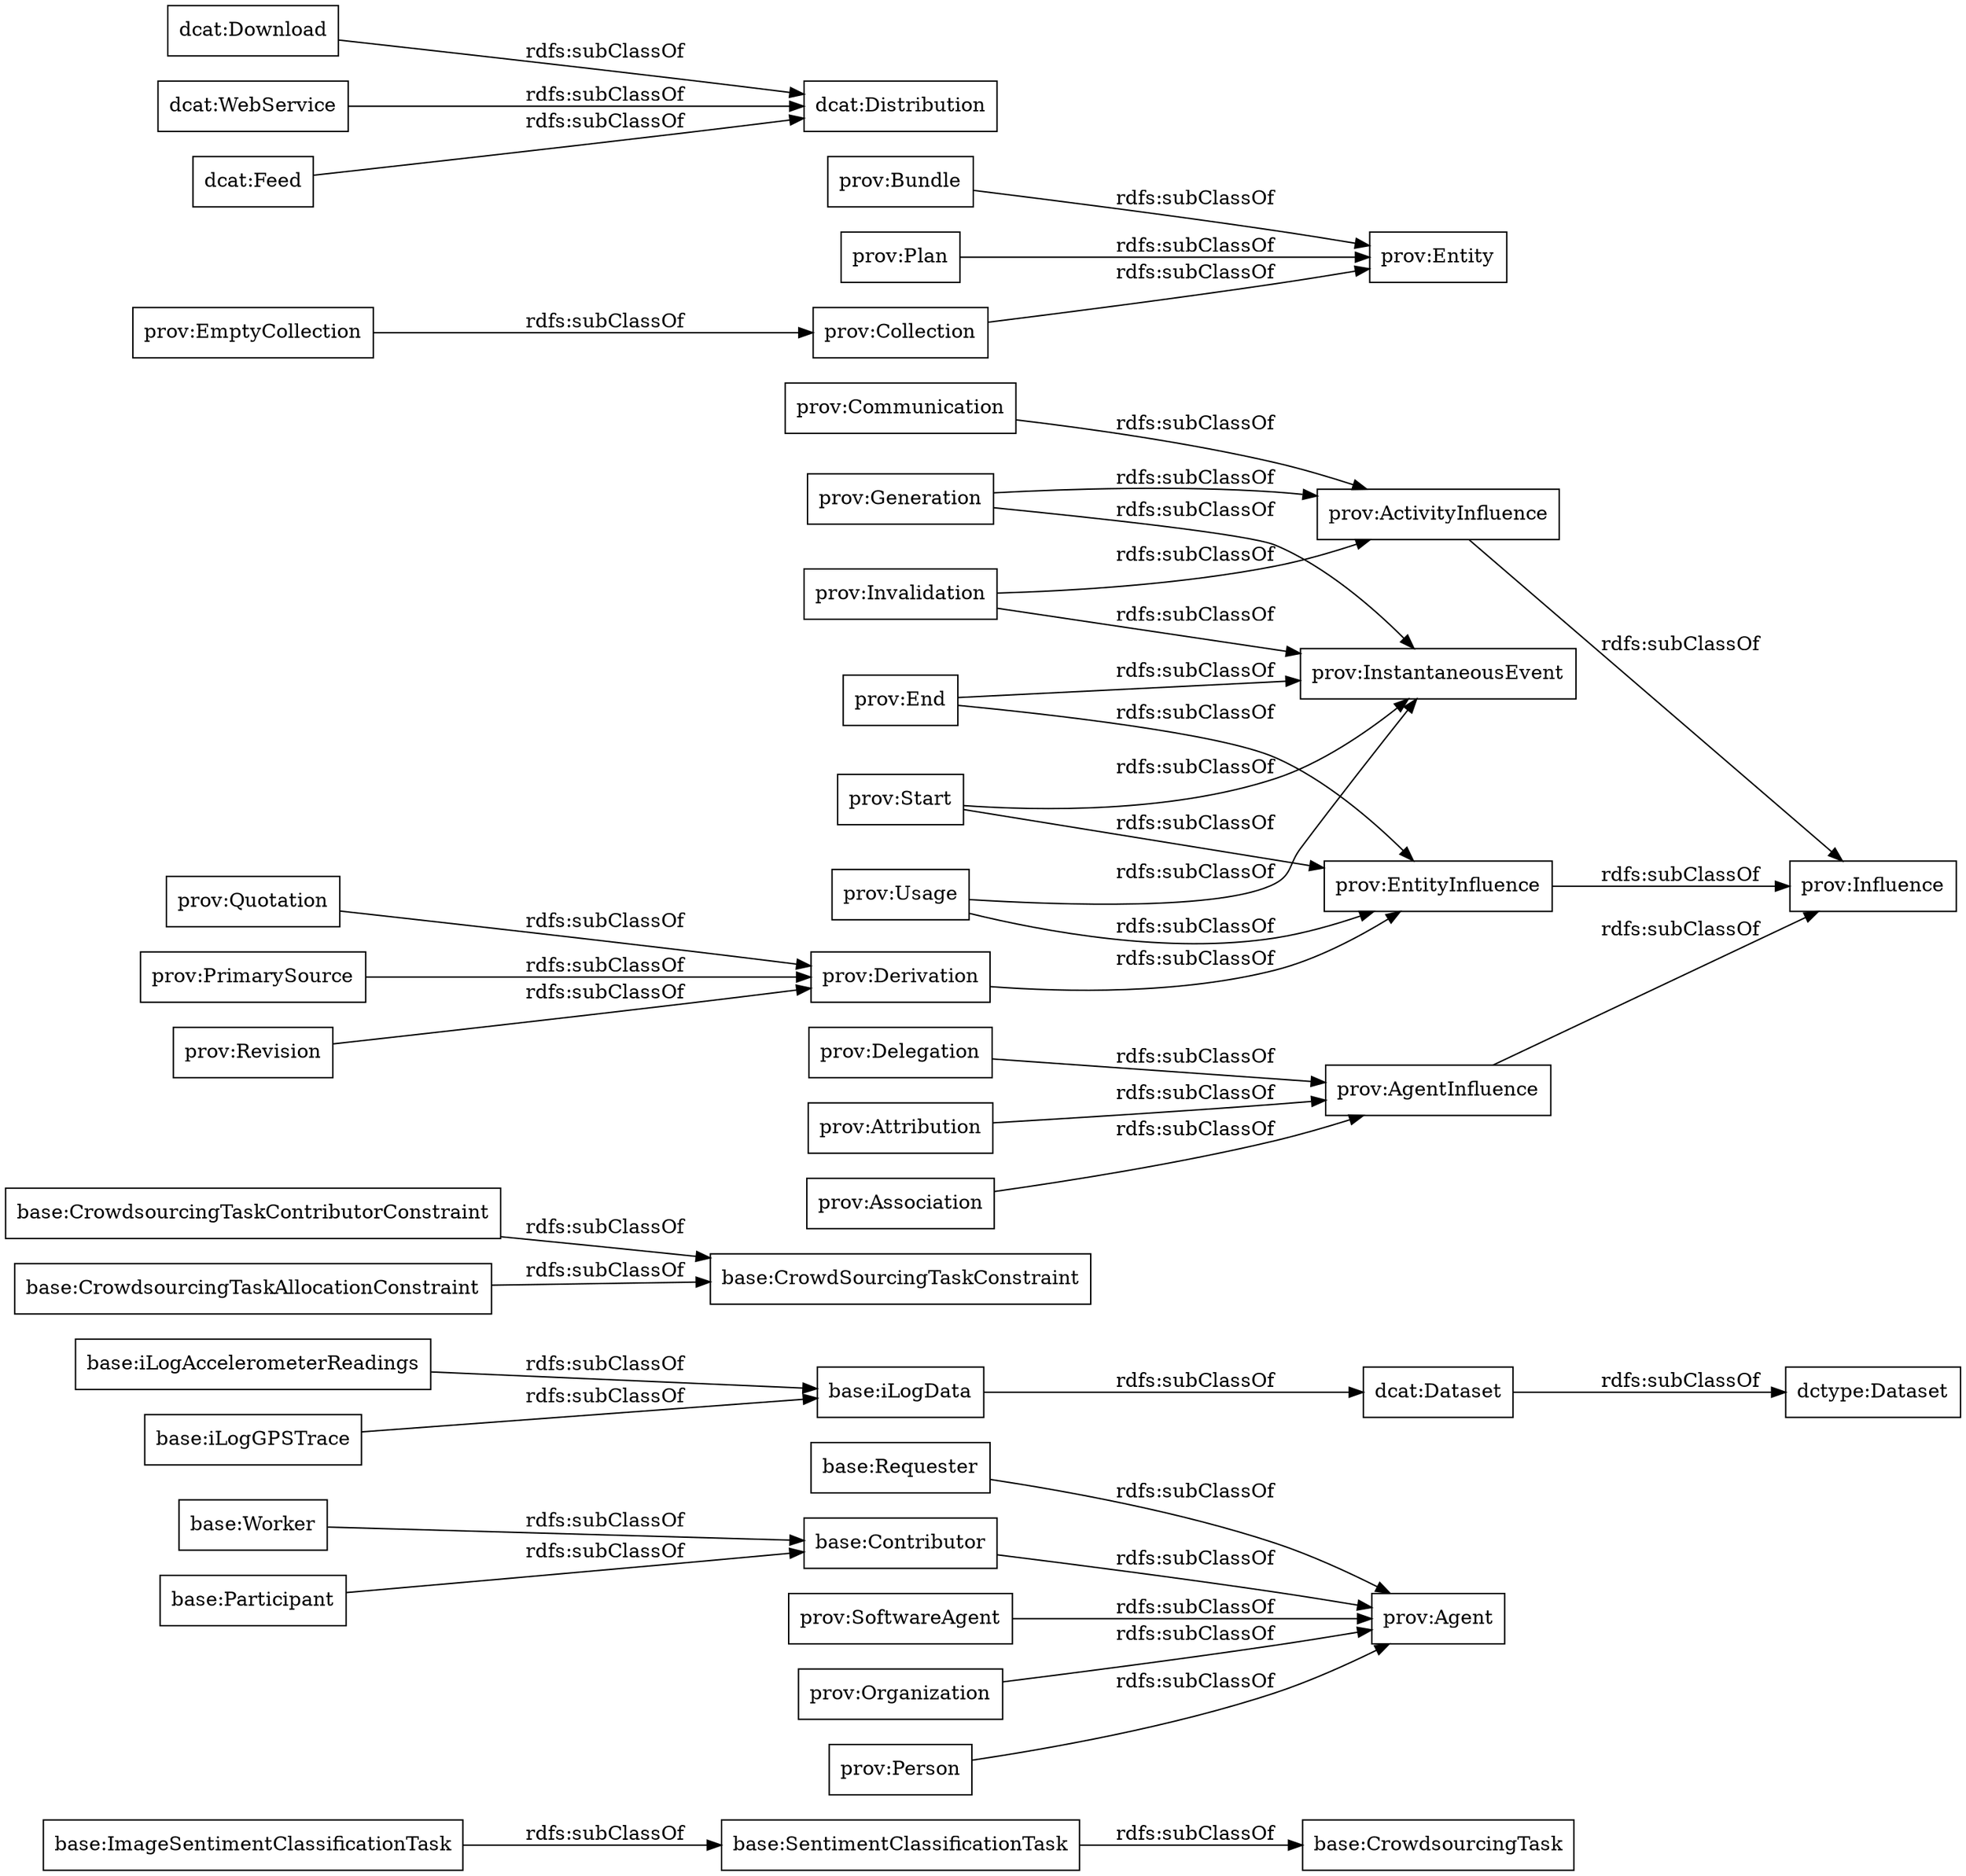 digraph ar2dtool_diagram { 
rankdir=LR;
size="1000"
node [shape = rectangle, color="black"]; "base:ImageSentimentClassificationTask" "prov:Agent" "base:iLogData" "base:iLogAccelerometerReadings" "base:CrowdsourcingTaskContributorConstraint" "base:Requester" "base:SentimentClassificationTask" "base:CrowdsourcingTask" "base:Worker" "base:CrowdsourcingTaskAllocationConstraint" "base:Contributor" "base:iLogGPSTrace" "base:CrowdSourcingTaskConstraint" "base:Participant" "prov:Influence" "prov:End" "prov:Derivation" "prov:Quotation" "prov:Collection" "prov:InstantaneousEvent" "prov:Delegation" "prov:Invalidation" "prov:Bundle" "prov:Usage" "prov:SoftwareAgent" "prov:Attribution" "prov:PrimarySource" "prov:ActivityInfluence" "prov:Organization" "prov:EmptyCollection" "prov:Entity" "prov:Revision" "prov:Communication" "prov:Association" "prov:Start" "prov:Plan" "prov:EntityInfluence" "prov:AgentInfluence" "prov:Generation" "prov:Person" "dcat:Download" "dcat:WebService" "dcat:Feed" "dcat:Distribution" "dcat:Dataset" ; /*classes style*/
	"prov:Plan" -> "prov:Entity" [ label = "rdfs:subClassOf" ];
	"prov:Invalidation" -> "prov:ActivityInfluence" [ label = "rdfs:subClassOf" ];
	"prov:Invalidation" -> "prov:InstantaneousEvent" [ label = "rdfs:subClassOf" ];
	"prov:Quotation" -> "prov:Derivation" [ label = "rdfs:subClassOf" ];
	"prov:Communication" -> "prov:ActivityInfluence" [ label = "rdfs:subClassOf" ];
	"base:SentimentClassificationTask" -> "base:CrowdsourcingTask" [ label = "rdfs:subClassOf" ];
	"prov:ActivityInfluence" -> "prov:Influence" [ label = "rdfs:subClassOf" ];
	"prov:SoftwareAgent" -> "prov:Agent" [ label = "rdfs:subClassOf" ];
	"base:Worker" -> "base:Contributor" [ label = "rdfs:subClassOf" ];
	"base:Participant" -> "base:Contributor" [ label = "rdfs:subClassOf" ];
	"base:iLogGPSTrace" -> "base:iLogData" [ label = "rdfs:subClassOf" ];
	"prov:PrimarySource" -> "prov:Derivation" [ label = "rdfs:subClassOf" ];
	"prov:Attribution" -> "prov:AgentInfluence" [ label = "rdfs:subClassOf" ];
	"base:CrowdsourcingTaskContributorConstraint" -> "base:CrowdSourcingTaskConstraint" [ label = "rdfs:subClassOf" ];
	"prov:Delegation" -> "prov:AgentInfluence" [ label = "rdfs:subClassOf" ];
	"dcat:Download" -> "dcat:Distribution" [ label = "rdfs:subClassOf" ];
	"prov:Derivation" -> "prov:EntityInfluence" [ label = "rdfs:subClassOf" ];
	"prov:Association" -> "prov:AgentInfluence" [ label = "rdfs:subClassOf" ];
	"prov:End" -> "prov:EntityInfluence" [ label = "rdfs:subClassOf" ];
	"prov:End" -> "prov:InstantaneousEvent" [ label = "rdfs:subClassOf" ];
	"prov:Usage" -> "prov:InstantaneousEvent" [ label = "rdfs:subClassOf" ];
	"prov:Usage" -> "prov:EntityInfluence" [ label = "rdfs:subClassOf" ];
	"prov:Collection" -> "prov:Entity" [ label = "rdfs:subClassOf" ];
	"prov:Bundle" -> "prov:Entity" [ label = "rdfs:subClassOf" ];
	"prov:Start" -> "prov:EntityInfluence" [ label = "rdfs:subClassOf" ];
	"prov:Start" -> "prov:InstantaneousEvent" [ label = "rdfs:subClassOf" ];
	"dcat:Feed" -> "dcat:Distribution" [ label = "rdfs:subClassOf" ];
	"prov:EmptyCollection" -> "prov:Collection" [ label = "rdfs:subClassOf" ];
	"base:Requester" -> "prov:Agent" [ label = "rdfs:subClassOf" ];
	"prov:Revision" -> "prov:Derivation" [ label = "rdfs:subClassOf" ];
	"dcat:WebService" -> "dcat:Distribution" [ label = "rdfs:subClassOf" ];
	"prov:Organization" -> "prov:Agent" [ label = "rdfs:subClassOf" ];
	"prov:EntityInfluence" -> "prov:Influence" [ label = "rdfs:subClassOf" ];
	"prov:Person" -> "prov:Agent" [ label = "rdfs:subClassOf" ];
	"prov:AgentInfluence" -> "prov:Influence" [ label = "rdfs:subClassOf" ];
	"base:ImageSentimentClassificationTask" -> "base:SentimentClassificationTask" [ label = "rdfs:subClassOf" ];
	"prov:Generation" -> "prov:ActivityInfluence" [ label = "rdfs:subClassOf" ];
	"prov:Generation" -> "prov:InstantaneousEvent" [ label = "rdfs:subClassOf" ];
	"base:iLogAccelerometerReadings" -> "base:iLogData" [ label = "rdfs:subClassOf" ];
	"base:Contributor" -> "prov:Agent" [ label = "rdfs:subClassOf" ];
	"base:CrowdsourcingTaskAllocationConstraint" -> "base:CrowdSourcingTaskConstraint" [ label = "rdfs:subClassOf" ];
	"base:iLogData" -> "dcat:Dataset" [ label = "rdfs:subClassOf" ];
	"dcat:Dataset" -> "dctype:Dataset" [ label = "rdfs:subClassOf" ];

}

